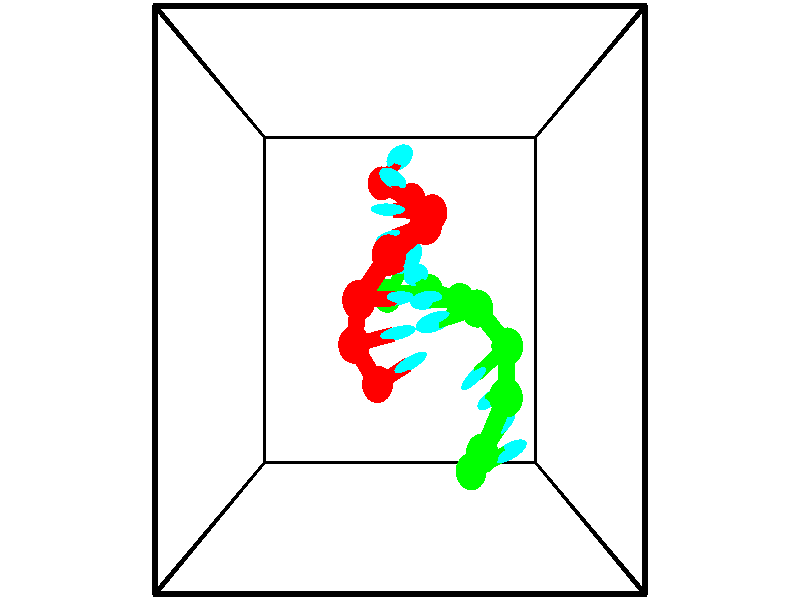 // switches for output
#declare DRAW_BASES = 1; // possible values are 0, 1; only relevant for DNA ribbons
#declare DRAW_BASES_TYPE = 3; // possible values are 1, 2, 3; only relevant for DNA ribbons
#declare DRAW_FOG = 0; // set to 1 to enable fog

#include "colors.inc"

#include "transforms.inc"
background { rgb <1, 1, 1>}

#default {
   normal{
       ripples 0.25
       frequency 0.20
       turbulence 0.2
       lambda 5
   }
	finish {
		phong 0.1
		phong_size 40.
	}
}

// original window dimensions: 1024x640


// camera settings

camera {
	sky <-0, 1, 0>
	up <-0, 1, 0>
	right 1.6 * <1, 0, 0>
	location <2.5, 2.5, 11.1562>
	look_at <2.5, 2.5, 2.5>
	direction <0, 0, -8.6562>
	angle 67.0682
}


# declare cpy_camera_pos = <2.5, 2.5, 11.1562>;
# if (DRAW_FOG = 1)
fog {
	fog_type 2
	up vnormalize(cpy_camera_pos)
	color rgbt<1,1,1,0.3>
	distance 1e-5
	fog_alt 3e-3
	fog_offset 4
}
# end


// LIGHTS

# declare lum = 6;
global_settings {
	ambient_light rgb lum * <0.05, 0.05, 0.05>
	max_trace_level 15
}# declare cpy_direct_light_amount = 0.25;
light_source
{	1000 * <-1, -1, 1>,
	rgb lum * cpy_direct_light_amount
	parallel
}

light_source
{	1000 * <1, 1, -1>,
	rgb lum * cpy_direct_light_amount
	parallel
}

// strand 0

// nucleotide -1

// particle -1
sphere {
	<2.173455, 4.238566, 0.345914> 0.250000
	pigment { color rgbt <1,0,0,0> }
	no_shadow
}
cylinder {
	<2.356003, 4.395687, 0.665272>,  <2.465532, 4.489960, 0.856886>, 0.100000
	pigment { color rgbt <1,0,0,0> }
	no_shadow
}
cylinder {
	<2.356003, 4.395687, 0.665272>,  <2.173455, 4.238566, 0.345914>, 0.100000
	pigment { color rgbt <1,0,0,0> }
	no_shadow
}

// particle -1
sphere {
	<2.356003, 4.395687, 0.665272> 0.100000
	pigment { color rgbt <1,0,0,0> }
	no_shadow
}
sphere {
	0, 1
	scale<0.080000,0.200000,0.300000>
	matrix <0.026160, -0.902819, 0.429225,
		0.889406, -0.174999, -0.422295,
		0.456369, 0.392802, 0.798394,
		2.492914, 4.513528, 0.904790>
	pigment { color rgbt <0,1,1,0> }
	no_shadow
}
cylinder {
	<2.703108, 3.953346, 0.597419>,  <2.173455, 4.238566, 0.345914>, 0.130000
	pigment { color rgbt <1,0,0,0> }
	no_shadow
}

// nucleotide -1

// particle -1
sphere {
	<2.703108, 3.953346, 0.597419> 0.250000
	pigment { color rgbt <1,0,0,0> }
	no_shadow
}
cylinder {
	<2.519875, 4.075920, 0.931187>,  <2.409935, 4.149465, 1.131448>, 0.100000
	pigment { color rgbt <1,0,0,0> }
	no_shadow
}
cylinder {
	<2.519875, 4.075920, 0.931187>,  <2.703108, 3.953346, 0.597419>, 0.100000
	pigment { color rgbt <1,0,0,0> }
	no_shadow
}

// particle -1
sphere {
	<2.519875, 4.075920, 0.931187> 0.100000
	pigment { color rgbt <1,0,0,0> }
	no_shadow
}
sphere {
	0, 1
	scale<0.080000,0.200000,0.300000>
	matrix <-0.181375, -0.951174, 0.249741,
		0.870209, -0.036941, 0.491297,
		-0.458083, 0.306436, 0.834420,
		2.382450, 4.167851, 1.181513>
	pigment { color rgbt <0,1,1,0> }
	no_shadow
}
cylinder {
	<3.022219, 3.685811, 1.304736>,  <2.703108, 3.953346, 0.597419>, 0.130000
	pigment { color rgbt <1,0,0,0> }
	no_shadow
}

// nucleotide -1

// particle -1
sphere {
	<3.022219, 3.685811, 1.304736> 0.250000
	pigment { color rgbt <1,0,0,0> }
	no_shadow
}
cylinder {
	<2.622902, 3.706593, 1.315393>,  <2.383311, 3.719062, 1.321788>, 0.100000
	pigment { color rgbt <1,0,0,0> }
	no_shadow
}
cylinder {
	<2.622902, 3.706593, 1.315393>,  <3.022219, 3.685811, 1.304736>, 0.100000
	pigment { color rgbt <1,0,0,0> }
	no_shadow
}

// particle -1
sphere {
	<2.622902, 3.706593, 1.315393> 0.100000
	pigment { color rgbt <1,0,0,0> }
	no_shadow
}
sphere {
	0, 1
	scale<0.080000,0.200000,0.300000>
	matrix <-0.050640, -0.997571, 0.047827,
		0.029065, 0.046396, 0.998500,
		-0.998294, 0.051954, 0.026645,
		2.323414, 3.722179, 1.323387>
	pigment { color rgbt <0,1,1,0> }
	no_shadow
}
cylinder {
	<2.892683, 3.451827, 1.920337>,  <3.022219, 3.685811, 1.304736>, 0.130000
	pigment { color rgbt <1,0,0,0> }
	no_shadow
}

// nucleotide -1

// particle -1
sphere {
	<2.892683, 3.451827, 1.920337> 0.250000
	pigment { color rgbt <1,0,0,0> }
	no_shadow
}
cylinder {
	<2.595146, 3.387501, 1.660849>,  <2.416624, 3.348905, 1.505156>, 0.100000
	pigment { color rgbt <1,0,0,0> }
	no_shadow
}
cylinder {
	<2.595146, 3.387501, 1.660849>,  <2.892683, 3.451827, 1.920337>, 0.100000
	pigment { color rgbt <1,0,0,0> }
	no_shadow
}

// particle -1
sphere {
	<2.595146, 3.387501, 1.660849> 0.100000
	pigment { color rgbt <1,0,0,0> }
	no_shadow
}
sphere {
	0, 1
	scale<0.080000,0.200000,0.300000>
	matrix <0.119810, -0.986982, 0.107294,
		-0.657530, 0.002087, 0.753425,
		-0.743841, -0.160817, -0.648721,
		2.371994, 3.339256, 1.466233>
	pigment { color rgbt <0,1,1,0> }
	no_shadow
}
cylinder {
	<2.338384, 3.046105, 2.351622>,  <2.892683, 3.451827, 1.920337>, 0.130000
	pigment { color rgbt <1,0,0,0> }
	no_shadow
}

// nucleotide -1

// particle -1
sphere {
	<2.338384, 3.046105, 2.351622> 0.250000
	pigment { color rgbt <1,0,0,0> }
	no_shadow
}
cylinder {
	<2.429741, 2.987625, 1.966610>,  <2.484555, 2.952538, 1.735603>, 0.100000
	pigment { color rgbt <1,0,0,0> }
	no_shadow
}
cylinder {
	<2.429741, 2.987625, 1.966610>,  <2.338384, 3.046105, 2.351622>, 0.100000
	pigment { color rgbt <1,0,0,0> }
	no_shadow
}

// particle -1
sphere {
	<2.429741, 2.987625, 1.966610> 0.100000
	pigment { color rgbt <1,0,0,0> }
	no_shadow
}
sphere {
	0, 1
	scale<0.080000,0.200000,0.300000>
	matrix <0.231772, -0.952071, 0.199606,
		-0.945579, -0.268675, -0.183560,
		0.228391, -0.146199, -0.962529,
		2.498259, 2.943765, 1.677851>
	pigment { color rgbt <0,1,1,0> }
	no_shadow
}
cylinder {
	<1.886546, 2.499263, 2.138099>,  <2.338384, 3.046105, 2.351622>, 0.130000
	pigment { color rgbt <1,0,0,0> }
	no_shadow
}

// nucleotide -1

// particle -1
sphere {
	<1.886546, 2.499263, 2.138099> 0.250000
	pigment { color rgbt <1,0,0,0> }
	no_shadow
}
cylinder {
	<2.207802, 2.510708, 1.900057>,  <2.400555, 2.517575, 1.757232>, 0.100000
	pigment { color rgbt <1,0,0,0> }
	no_shadow
}
cylinder {
	<2.207802, 2.510708, 1.900057>,  <1.886546, 2.499263, 2.138099>, 0.100000
	pigment { color rgbt <1,0,0,0> }
	no_shadow
}

// particle -1
sphere {
	<2.207802, 2.510708, 1.900057> 0.100000
	pigment { color rgbt <1,0,0,0> }
	no_shadow
}
sphere {
	0, 1
	scale<0.080000,0.200000,0.300000>
	matrix <0.179874, -0.963882, 0.196411,
		-0.567990, -0.264789, -0.779278,
		0.803139, 0.028613, -0.595104,
		2.448744, 2.519292, 1.721525>
	pigment { color rgbt <0,1,1,0> }
	no_shadow
}
cylinder {
	<1.772732, 1.911356, 1.600408>,  <1.886546, 2.499263, 2.138099>, 0.130000
	pigment { color rgbt <1,0,0,0> }
	no_shadow
}

// nucleotide -1

// particle -1
sphere {
	<1.772732, 1.911356, 1.600408> 0.250000
	pigment { color rgbt <1,0,0,0> }
	no_shadow
}
cylinder {
	<2.162277, 1.997589, 1.629019>,  <2.396004, 2.049329, 1.646185>, 0.100000
	pigment { color rgbt <1,0,0,0> }
	no_shadow
}
cylinder {
	<2.162277, 1.997589, 1.629019>,  <1.772732, 1.911356, 1.600408>, 0.100000
	pigment { color rgbt <1,0,0,0> }
	no_shadow
}

// particle -1
sphere {
	<2.162277, 1.997589, 1.629019> 0.100000
	pigment { color rgbt <1,0,0,0> }
	no_shadow
}
sphere {
	0, 1
	scale<0.080000,0.200000,0.300000>
	matrix <0.193671, -0.952653, 0.234402,
		0.118674, -0.214423, -0.969505,
		0.973862, 0.215582, 0.071527,
		2.454436, 2.062264, 1.650477>
	pigment { color rgbt <0,1,1,0> }
	no_shadow
}
cylinder {
	<2.135622, 1.359842, 1.365450>,  <1.772732, 1.911356, 1.600408>, 0.130000
	pigment { color rgbt <1,0,0,0> }
	no_shadow
}

// nucleotide -1

// particle -1
sphere {
	<2.135622, 1.359842, 1.365450> 0.250000
	pigment { color rgbt <1,0,0,0> }
	no_shadow
}
cylinder {
	<2.437683, 1.541370, 1.554676>,  <2.618920, 1.650287, 1.668211>, 0.100000
	pigment { color rgbt <1,0,0,0> }
	no_shadow
}
cylinder {
	<2.437683, 1.541370, 1.554676>,  <2.135622, 1.359842, 1.365450>, 0.100000
	pigment { color rgbt <1,0,0,0> }
	no_shadow
}

// particle -1
sphere {
	<2.437683, 1.541370, 1.554676> 0.100000
	pigment { color rgbt <1,0,0,0> }
	no_shadow
}
sphere {
	0, 1
	scale<0.080000,0.200000,0.300000>
	matrix <0.374761, -0.890943, 0.256468,
		0.537863, -0.016387, -0.842873,
		0.755154, 0.453820, 0.473064,
		2.664229, 1.677516, 1.696595>
	pigment { color rgbt <0,1,1,0> }
	no_shadow
}
// strand 1

// nucleotide -1

// particle -1
sphere {
	<3.674409, 0.133140, 1.164058> 0.250000
	pigment { color rgbt <0,1,0,0> }
	no_shadow
}
cylinder {
	<4.029503, 0.306702, 1.225576>,  <4.242559, 0.410839, 1.262487>, 0.100000
	pigment { color rgbt <0,1,0,0> }
	no_shadow
}
cylinder {
	<4.029503, 0.306702, 1.225576>,  <3.674409, 0.133140, 1.164058>, 0.100000
	pigment { color rgbt <0,1,0,0> }
	no_shadow
}

// particle -1
sphere {
	<4.029503, 0.306702, 1.225576> 0.100000
	pigment { color rgbt <0,1,0,0> }
	no_shadow
}
sphere {
	0, 1
	scale<0.080000,0.200000,0.300000>
	matrix <-0.456519, 0.872793, 0.172693,
		-0.059299, -0.223516, 0.972895,
		0.887736, 0.433904, 0.153795,
		4.295824, 0.436873, 1.271715>
	pigment { color rgbt <0,1,1,0> }
	no_shadow
}
cylinder {
	<3.773879, 0.521676, 1.812825>,  <3.674409, 0.133140, 1.164058>, 0.130000
	pigment { color rgbt <0,1,0,0> }
	no_shadow
}

// nucleotide -1

// particle -1
sphere {
	<3.773879, 0.521676, 1.812825> 0.250000
	pigment { color rgbt <0,1,0,0> }
	no_shadow
}
cylinder {
	<4.003540, 0.691601, 1.532858>,  <4.141337, 0.793556, 1.364878>, 0.100000
	pigment { color rgbt <0,1,0,0> }
	no_shadow
}
cylinder {
	<4.003540, 0.691601, 1.532858>,  <3.773879, 0.521676, 1.812825>, 0.100000
	pigment { color rgbt <0,1,0,0> }
	no_shadow
}

// particle -1
sphere {
	<4.003540, 0.691601, 1.532858> 0.100000
	pigment { color rgbt <0,1,0,0> }
	no_shadow
}
sphere {
	0, 1
	scale<0.080000,0.200000,0.300000>
	matrix <-0.536115, 0.841174, 0.070763,
		0.618813, 0.334607, 0.710710,
		0.574153, 0.424811, -0.699917,
		4.175786, 0.819044, 1.322883>
	pigment { color rgbt <0,1,1,0> }
	no_shadow
}
cylinder {
	<4.104208, 1.271309, 2.017825>,  <3.773879, 0.521676, 1.812825>, 0.130000
	pigment { color rgbt <0,1,0,0> }
	no_shadow
}

// nucleotide -1

// particle -1
sphere {
	<4.104208, 1.271309, 2.017825> 0.250000
	pigment { color rgbt <0,1,0,0> }
	no_shadow
}
cylinder {
	<4.012367, 1.201313, 1.634855>,  <3.957263, 1.159316, 1.405073>, 0.100000
	pigment { color rgbt <0,1,0,0> }
	no_shadow
}
cylinder {
	<4.012367, 1.201313, 1.634855>,  <4.104208, 1.271309, 2.017825>, 0.100000
	pigment { color rgbt <0,1,0,0> }
	no_shadow
}

// particle -1
sphere {
	<4.012367, 1.201313, 1.634855> 0.100000
	pigment { color rgbt <0,1,0,0> }
	no_shadow
}
sphere {
	0, 1
	scale<0.080000,0.200000,0.300000>
	matrix <-0.615884, 0.787828, 0.003705,
		0.753637, 0.590513, -0.288661,
		-0.229603, -0.174990, -0.957424,
		3.943486, 1.148816, 1.347628>
	pigment { color rgbt <0,1,1,0> }
	no_shadow
}
cylinder {
	<4.212143, 1.884274, 1.524048>,  <4.104208, 1.271309, 2.017825>, 0.130000
	pigment { color rgbt <0,1,0,0> }
	no_shadow
}

// nucleotide -1

// particle -1
sphere {
	<4.212143, 1.884274, 1.524048> 0.250000
	pigment { color rgbt <0,1,0,0> }
	no_shadow
}
cylinder {
	<3.937645, 1.641438, 1.363794>,  <3.772946, 1.495736, 1.267642>, 0.100000
	pigment { color rgbt <0,1,0,0> }
	no_shadow
}
cylinder {
	<3.937645, 1.641438, 1.363794>,  <4.212143, 1.884274, 1.524048>, 0.100000
	pigment { color rgbt <0,1,0,0> }
	no_shadow
}

// particle -1
sphere {
	<3.937645, 1.641438, 1.363794> 0.100000
	pigment { color rgbt <0,1,0,0> }
	no_shadow
}
sphere {
	0, 1
	scale<0.080000,0.200000,0.300000>
	matrix <-0.671806, 0.740153, 0.029163,
		0.278826, 0.289161, -0.915774,
		-0.686245, -0.607091, -0.400634,
		3.731771, 1.459310, 1.243604>
	pigment { color rgbt <0,1,1,0> }
	no_shadow
}
cylinder {
	<3.713870, 2.388152, 1.659187>,  <4.212143, 1.884274, 1.524048>, 0.130000
	pigment { color rgbt <0,1,0,0> }
	no_shadow
}

// nucleotide -1

// particle -1
sphere {
	<3.713870, 2.388152, 1.659187> 0.250000
	pigment { color rgbt <0,1,0,0> }
	no_shadow
}
cylinder {
	<3.327141, 2.286083, 1.654449>,  <3.095103, 2.224842, 1.651607>, 0.100000
	pigment { color rgbt <0,1,0,0> }
	no_shadow
}
cylinder {
	<3.327141, 2.286083, 1.654449>,  <3.713870, 2.388152, 1.659187>, 0.100000
	pigment { color rgbt <0,1,0,0> }
	no_shadow
}

// particle -1
sphere {
	<3.327141, 2.286083, 1.654449> 0.100000
	pigment { color rgbt <0,1,0,0> }
	no_shadow
}
sphere {
	0, 1
	scale<0.080000,0.200000,0.300000>
	matrix <-0.203457, 0.797258, -0.568318,
		0.154460, -0.547053, -0.822724,
		-0.966823, -0.255171, -0.011843,
		3.037094, 2.209532, 1.650897>
	pigment { color rgbt <0,1,1,0> }
	no_shadow
}
cylinder {
	<3.512813, 2.490144, 0.940882>,  <3.713870, 2.388152, 1.659187>, 0.130000
	pigment { color rgbt <0,1,0,0> }
	no_shadow
}

// nucleotide -1

// particle -1
sphere {
	<3.512813, 2.490144, 0.940882> 0.250000
	pigment { color rgbt <0,1,0,0> }
	no_shadow
}
cylinder {
	<3.181046, 2.493168, 1.164312>,  <2.981985, 2.494982, 1.298370>, 0.100000
	pigment { color rgbt <0,1,0,0> }
	no_shadow
}
cylinder {
	<3.181046, 2.493168, 1.164312>,  <3.512813, 2.490144, 0.940882>, 0.100000
	pigment { color rgbt <0,1,0,0> }
	no_shadow
}

// particle -1
sphere {
	<3.181046, 2.493168, 1.164312> 0.100000
	pigment { color rgbt <0,1,0,0> }
	no_shadow
}
sphere {
	0, 1
	scale<0.080000,0.200000,0.300000>
	matrix <-0.304189, 0.832552, -0.462953,
		-0.468542, -0.553895, -0.688236,
		-0.829419, 0.007559, 0.558575,
		2.932220, 2.495435, 1.331885>
	pigment { color rgbt <0,1,1,0> }
	no_shadow
}
cylinder {
	<3.012129, 2.629241, 0.524054>,  <3.512813, 2.490144, 0.940882>, 0.130000
	pigment { color rgbt <0,1,0,0> }
	no_shadow
}

// nucleotide -1

// particle -1
sphere {
	<3.012129, 2.629241, 0.524054> 0.250000
	pigment { color rgbt <0,1,0,0> }
	no_shadow
}
cylinder {
	<2.870857, 2.753510, 0.877041>,  <2.786094, 2.828070, 1.088833>, 0.100000
	pigment { color rgbt <0,1,0,0> }
	no_shadow
}
cylinder {
	<2.870857, 2.753510, 0.877041>,  <3.012129, 2.629241, 0.524054>, 0.100000
	pigment { color rgbt <0,1,0,0> }
	no_shadow
}

// particle -1
sphere {
	<2.870857, 2.753510, 0.877041> 0.100000
	pigment { color rgbt <0,1,0,0> }
	no_shadow
}
sphere {
	0, 1
	scale<0.080000,0.200000,0.300000>
	matrix <-0.346897, 0.832529, -0.431923,
		-0.868866, -0.458671, -0.186261,
		-0.353179, 0.310670, 0.882468,
		2.764904, 2.846710, 1.141781>
	pigment { color rgbt <0,1,1,0> }
	no_shadow
}
cylinder {
	<2.278533, 2.562917, 0.529440>,  <3.012129, 2.629241, 0.524054>, 0.130000
	pigment { color rgbt <0,1,0,0> }
	no_shadow
}

// nucleotide -1

// particle -1
sphere {
	<2.278533, 2.562917, 0.529440> 0.250000
	pigment { color rgbt <0,1,0,0> }
	no_shadow
}
cylinder {
	<2.491333, 2.857082, 0.697317>,  <2.619013, 3.033582, 0.798044>, 0.100000
	pigment { color rgbt <0,1,0,0> }
	no_shadow
}
cylinder {
	<2.491333, 2.857082, 0.697317>,  <2.278533, 2.562917, 0.529440>, 0.100000
	pigment { color rgbt <0,1,0,0> }
	no_shadow
}

// particle -1
sphere {
	<2.491333, 2.857082, 0.697317> 0.100000
	pigment { color rgbt <0,1,0,0> }
	no_shadow
}
sphere {
	0, 1
	scale<0.080000,0.200000,0.300000>
	matrix <-0.268645, 0.616642, -0.739988,
		-0.802998, 0.280925, 0.525619,
		0.532000, 0.735414, 0.419693,
		2.650933, 3.077707, 0.823225>
	pigment { color rgbt <0,1,1,0> }
	no_shadow
}
// box output
cylinder {
	<0.000000, 0.000000, 0.000000>,  <5.000000, 0.000000, 0.000000>, 0.025000
	pigment { color rgbt <0,0,0,0> }
	no_shadow
}
cylinder {
	<0.000000, 0.000000, 0.000000>,  <0.000000, 5.000000, 0.000000>, 0.025000
	pigment { color rgbt <0,0,0,0> }
	no_shadow
}
cylinder {
	<0.000000, 0.000000, 0.000000>,  <0.000000, 0.000000, 5.000000>, 0.025000
	pigment { color rgbt <0,0,0,0> }
	no_shadow
}
cylinder {
	<5.000000, 5.000000, 5.000000>,  <0.000000, 5.000000, 5.000000>, 0.025000
	pigment { color rgbt <0,0,0,0> }
	no_shadow
}
cylinder {
	<5.000000, 5.000000, 5.000000>,  <5.000000, 0.000000, 5.000000>, 0.025000
	pigment { color rgbt <0,0,0,0> }
	no_shadow
}
cylinder {
	<5.000000, 5.000000, 5.000000>,  <5.000000, 5.000000, 0.000000>, 0.025000
	pigment { color rgbt <0,0,0,0> }
	no_shadow
}
cylinder {
	<0.000000, 0.000000, 5.000000>,  <0.000000, 5.000000, 5.000000>, 0.025000
	pigment { color rgbt <0,0,0,0> }
	no_shadow
}
cylinder {
	<0.000000, 0.000000, 5.000000>,  <5.000000, 0.000000, 5.000000>, 0.025000
	pigment { color rgbt <0,0,0,0> }
	no_shadow
}
cylinder {
	<5.000000, 5.000000, 0.000000>,  <0.000000, 5.000000, 0.000000>, 0.025000
	pigment { color rgbt <0,0,0,0> }
	no_shadow
}
cylinder {
	<5.000000, 5.000000, 0.000000>,  <5.000000, 0.000000, 0.000000>, 0.025000
	pigment { color rgbt <0,0,0,0> }
	no_shadow
}
cylinder {
	<5.000000, 0.000000, 5.000000>,  <5.000000, 0.000000, 0.000000>, 0.025000
	pigment { color rgbt <0,0,0,0> }
	no_shadow
}
cylinder {
	<0.000000, 5.000000, 0.000000>,  <0.000000, 5.000000, 5.000000>, 0.025000
	pigment { color rgbt <0,0,0,0> }
	no_shadow
}
// end of box output
